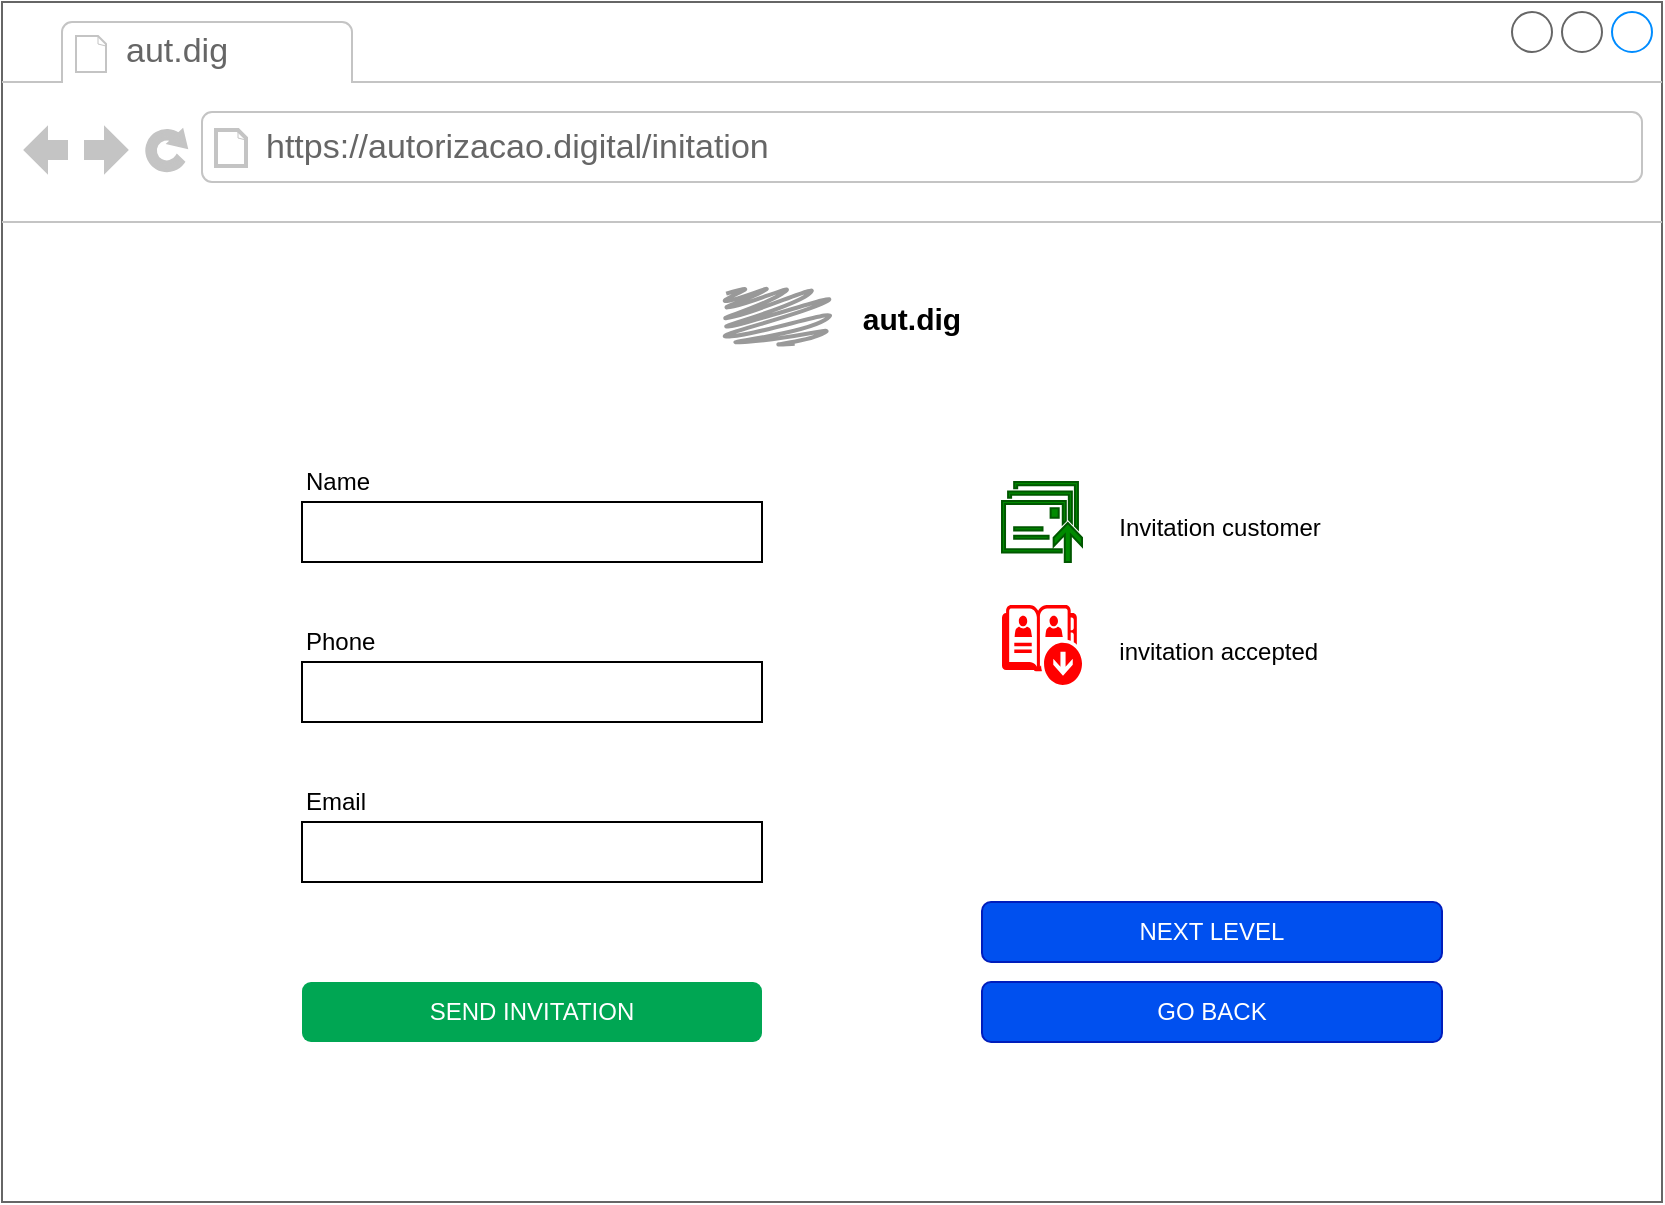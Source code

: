 <mxfile>
    <diagram id="A3qWTJxBf30MFO97emnY" name="Page-1">
        <mxGraphModel dx="1377" dy="1045" grid="1" gridSize="10" guides="1" tooltips="1" connect="1" arrows="1" fold="1" page="1" pageScale="1" pageWidth="850" pageHeight="1100" math="0" shadow="0">
            <root>
                <mxCell id="0"/>
                <mxCell id="1" parent="0"/>
                <mxCell id="2" value="" style="strokeWidth=1;shadow=0;dashed=0;align=center;html=1;shape=mxgraph.mockup.containers.browserWindow;rSize=0;strokeColor=#666666;strokeColor2=#008cff;strokeColor3=#c4c4c4;mainText=,;recursiveResize=0;" parent="1" vertex="1">
                    <mxGeometry x="10" y="10" width="830" height="600" as="geometry"/>
                </mxCell>
                <mxCell id="3" value="aut.dig" style="strokeWidth=1;shadow=0;dashed=0;align=center;html=1;shape=mxgraph.mockup.containers.anchor;fontSize=17;fontColor=#666666;align=left;" parent="2" vertex="1">
                    <mxGeometry x="60" y="12" width="110" height="26" as="geometry"/>
                </mxCell>
                <mxCell id="4" value="https://autorizacao.digital/initation" style="strokeWidth=1;shadow=0;dashed=0;align=center;html=1;shape=mxgraph.mockup.containers.anchor;rSize=0;fontSize=17;fontColor=#666666;align=left;" parent="2" vertex="1">
                    <mxGeometry x="130" y="60" width="250" height="26" as="geometry"/>
                </mxCell>
                <mxCell id="7" value="" style="group" parent="2" vertex="1" connectable="0">
                    <mxGeometry x="150" y="230" width="230" height="60" as="geometry"/>
                </mxCell>
                <mxCell id="8" value="" style="group" parent="7" vertex="1" connectable="0">
                    <mxGeometry width="230" height="60" as="geometry"/>
                </mxCell>
                <mxCell id="9" value="" style="rounded=0;whiteSpace=wrap;html=1;align=left;" parent="8" vertex="1">
                    <mxGeometry y="20" width="230" height="30" as="geometry"/>
                </mxCell>
                <mxCell id="10" value="Name" style="text;html=1;strokeColor=none;fillColor=none;align=left;verticalAlign=middle;whiteSpace=wrap;rounded=0;" parent="8" vertex="1">
                    <mxGeometry width="230" height="20" as="geometry"/>
                </mxCell>
                <mxCell id="13" value="" style="group" parent="2" vertex="1" connectable="0">
                    <mxGeometry x="150" y="310" width="230" height="60" as="geometry"/>
                </mxCell>
                <mxCell id="14" value="" style="group" parent="13" vertex="1" connectable="0">
                    <mxGeometry width="230" height="60" as="geometry"/>
                </mxCell>
                <mxCell id="15" value="" style="rounded=0;whiteSpace=wrap;html=1;align=left;" parent="14" vertex="1">
                    <mxGeometry y="20" width="230" height="30" as="geometry"/>
                </mxCell>
                <mxCell id="16" value="Phone" style="text;html=1;strokeColor=none;fillColor=none;align=left;verticalAlign=middle;whiteSpace=wrap;rounded=0;" parent="14" vertex="1">
                    <mxGeometry width="230" height="20" as="geometry"/>
                </mxCell>
                <mxCell id="17" value="" style="group" parent="2" vertex="1" connectable="0">
                    <mxGeometry x="150" y="390" width="230" height="60" as="geometry"/>
                </mxCell>
                <mxCell id="18" value="" style="group" parent="17" vertex="1" connectable="0">
                    <mxGeometry width="230" height="60" as="geometry"/>
                </mxCell>
                <mxCell id="19" value="" style="rounded=0;whiteSpace=wrap;html=1;align=left;" parent="18" vertex="1">
                    <mxGeometry y="20" width="230" height="30" as="geometry"/>
                </mxCell>
                <mxCell id="20" value="Email" style="text;html=1;strokeColor=none;fillColor=none;align=left;verticalAlign=middle;whiteSpace=wrap;rounded=0;" parent="18" vertex="1">
                    <mxGeometry width="230" height="20" as="geometry"/>
                </mxCell>
                <mxCell id="11" value="&lt;font color=&quot;#ffffff&quot;&gt;SEND INVITATION&lt;/font&gt;" style="rounded=1;whiteSpace=wrap;html=1;align=center;fillColor=#00A653;strokeColor=none;" parent="2" vertex="1">
                    <mxGeometry x="150" y="490" width="230" height="30" as="geometry"/>
                </mxCell>
                <mxCell id="36" value="" style="pointerEvents=1;shadow=0;dashed=0;html=1;strokeColor=#005700;fillColor=#008a00;labelPosition=center;verticalLabelPosition=bottom;verticalAlign=top;outlineConnect=0;align=center;shape=mxgraph.office.communications.messages_queued;fontColor=#ffffff;" parent="2" vertex="1">
                    <mxGeometry x="500" y="240" width="40" height="40" as="geometry"/>
                </mxCell>
                <mxCell id="12" value="&amp;nbsp; Invitation customer" style="text;html=1;strokeColor=none;fillColor=none;align=left;verticalAlign=middle;whiteSpace=wrap;rounded=0;" parent="2" vertex="1">
                    <mxGeometry x="550" y="253" width="150" height="20" as="geometry"/>
                </mxCell>
                <mxCell id="38" value="&amp;nbsp; invitation accepted" style="text;html=1;strokeColor=none;fillColor=none;align=left;verticalAlign=middle;whiteSpace=wrap;rounded=0;" parent="2" vertex="1">
                    <mxGeometry x="550" y="315" width="110" height="20" as="geometry"/>
                </mxCell>
                <mxCell id="39" value="&lt;font color=&quot;#ffffff&quot;&gt;NEXT LEVEL&lt;/font&gt;" style="rounded=1;whiteSpace=wrap;html=1;align=center;fillColor=#0050ef;strokeColor=#001DBC;fontColor=#ffffff;" parent="2" vertex="1">
                    <mxGeometry x="490" y="450" width="230" height="30" as="geometry"/>
                </mxCell>
                <mxCell id="40" value="&lt;font color=&quot;#ffffff&quot;&gt;GO BACK&lt;/font&gt;" style="rounded=1;whiteSpace=wrap;html=1;align=center;fillColor=#0050ef;strokeColor=#001DBC;fontColor=#ffffff;" parent="2" vertex="1">
                    <mxGeometry x="490" y="490" width="230" height="30" as="geometry"/>
                </mxCell>
                <mxCell id="6" value="&lt;b&gt;&lt;font style=&quot;font-size: 15px&quot;&gt;aut.dig&lt;/font&gt;&lt;/b&gt;" style="text;html=1;strokeColor=none;fillColor=none;align=center;verticalAlign=middle;whiteSpace=wrap;rounded=0;" parent="1" vertex="1">
                    <mxGeometry x="445" y="158" width="40" height="20" as="geometry"/>
                </mxCell>
                <mxCell id="37" value="" style="pointerEvents=1;shadow=0;dashed=0;html=1;strokeColor=none;labelPosition=center;verticalLabelPosition=bottom;verticalAlign=top;outlineConnect=0;align=center;shape=mxgraph.office.communications.offline_address_book;fillColor=#FF0000;" parent="1" vertex="1">
                    <mxGeometry x="510" y="311.5" width="40" height="40" as="geometry"/>
                </mxCell>
                <mxCell id="41" value="" style="shape=mxgraph.mockup.markup.scratchOut;shadow=0;dashed=0;html=1;strokeColor=#999999;strokeWidth=2;" parent="1" vertex="1">
                    <mxGeometry x="370" y="153" width="55" height="30" as="geometry"/>
                </mxCell>
            </root>
        </mxGraphModel>
    </diagram>
</mxfile>